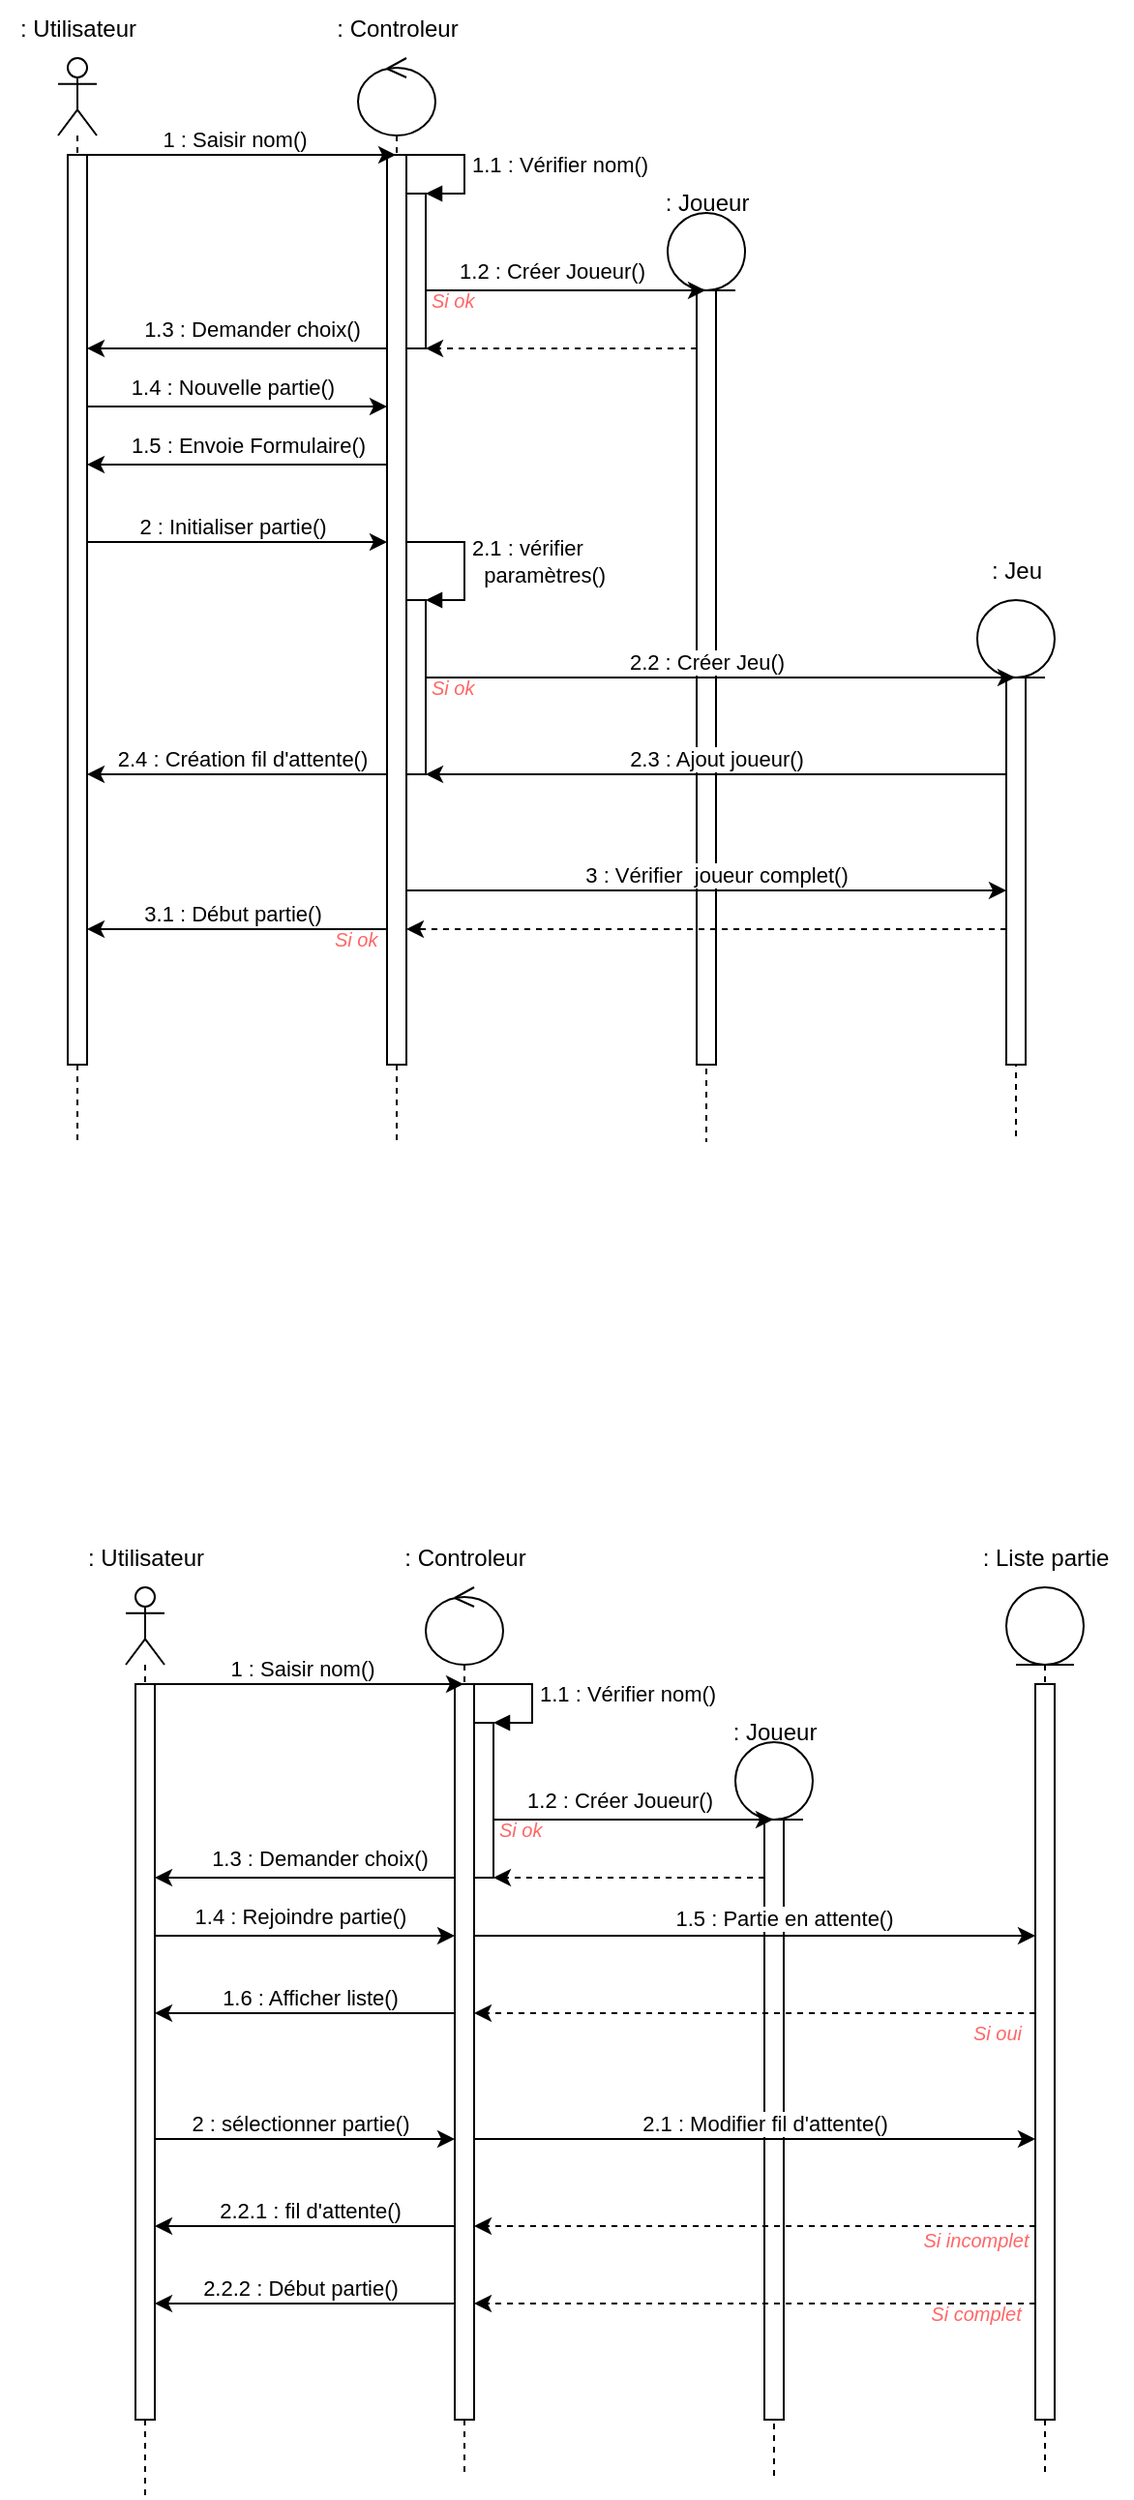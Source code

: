 <mxfile version="21.1.2" type="github">
  <diagram name="Page-1" id="2YBvvXClWsGukQMizWep">
    <mxGraphModel dx="1400" dy="784" grid="1" gridSize="10" guides="1" tooltips="1" connect="1" arrows="1" fold="1" page="1" pageScale="1" pageWidth="850" pageHeight="1100" math="0" shadow="0">
      <root>
        <mxCell id="0" />
        <mxCell id="1" parent="0" />
        <mxCell id="uVXBUryUWw3osGIclSlN-1" value="" style="shape=umlLifeline;perimeter=lifelinePerimeter;whiteSpace=wrap;html=1;container=1;dropTarget=0;collapsible=0;recursiveResize=0;outlineConnect=0;portConstraint=eastwest;newEdgeStyle={&quot;edgeStyle&quot;:&quot;elbowEdgeStyle&quot;,&quot;elbow&quot;:&quot;vertical&quot;,&quot;curved&quot;:0,&quot;rounded&quot;:0};participant=umlActor;" vertex="1" parent="1">
          <mxGeometry x="110" y="120" width="20" height="560" as="geometry" />
        </mxCell>
        <mxCell id="uVXBUryUWw3osGIclSlN-98" style="edgeStyle=elbowEdgeStyle;rounded=0;orthogonalLoop=1;jettySize=auto;html=1;elbow=vertical;curved=0;" edge="1" parent="uVXBUryUWw3osGIclSlN-1" source="uVXBUryUWw3osGIclSlN-17">
          <mxGeometry relative="1" as="geometry">
            <mxPoint x="170" y="180" as="targetPoint" />
          </mxGeometry>
        </mxCell>
        <mxCell id="uVXBUryUWw3osGIclSlN-99" value="1.4 : Nouvelle partie()" style="edgeLabel;html=1;align=center;verticalAlign=middle;resizable=0;points=[];" vertex="1" connectable="0" parent="uVXBUryUWw3osGIclSlN-98">
          <mxGeometry x="-0.54" relative="1" as="geometry">
            <mxPoint x="39" y="-10" as="offset" />
          </mxGeometry>
        </mxCell>
        <mxCell id="uVXBUryUWw3osGIclSlN-17" value="" style="html=1;points=[];perimeter=orthogonalPerimeter;outlineConnect=0;targetShapes=umlLifeline;portConstraint=eastwest;newEdgeStyle={&quot;edgeStyle&quot;:&quot;elbowEdgeStyle&quot;,&quot;elbow&quot;:&quot;vertical&quot;,&quot;curved&quot;:0,&quot;rounded&quot;:0};" vertex="1" parent="uVXBUryUWw3osGIclSlN-1">
          <mxGeometry x="5" y="50" width="10" height="470" as="geometry" />
        </mxCell>
        <mxCell id="uVXBUryUWw3osGIclSlN-2" value="" style="shape=umlLifeline;perimeter=lifelinePerimeter;whiteSpace=wrap;html=1;container=1;dropTarget=0;collapsible=0;recursiveResize=0;outlineConnect=0;portConstraint=eastwest;newEdgeStyle={&quot;edgeStyle&quot;:&quot;elbowEdgeStyle&quot;,&quot;elbow&quot;:&quot;vertical&quot;,&quot;curved&quot;:0,&quot;rounded&quot;:0};participant=umlEntity;" vertex="1" parent="1">
          <mxGeometry x="425" y="200" width="40" height="480" as="geometry" />
        </mxCell>
        <mxCell id="uVXBUryUWw3osGIclSlN-23" value="" style="html=1;points=[];perimeter=orthogonalPerimeter;outlineConnect=0;targetShapes=umlLifeline;portConstraint=eastwest;newEdgeStyle={&quot;edgeStyle&quot;:&quot;elbowEdgeStyle&quot;,&quot;elbow&quot;:&quot;vertical&quot;,&quot;curved&quot;:0,&quot;rounded&quot;:0};" vertex="1" parent="uVXBUryUWw3osGIclSlN-2">
          <mxGeometry x="15" y="40" width="10" height="400" as="geometry" />
        </mxCell>
        <mxCell id="uVXBUryUWw3osGIclSlN-3" value=": Utilisateur" style="text;html=1;align=center;verticalAlign=middle;resizable=0;points=[];autosize=1;strokeColor=none;fillColor=none;" vertex="1" parent="1">
          <mxGeometry x="80" y="90" width="80" height="30" as="geometry" />
        </mxCell>
        <mxCell id="uVXBUryUWw3osGIclSlN-4" value=": Joueur" style="text;html=1;align=center;verticalAlign=middle;resizable=0;points=[];autosize=1;strokeColor=none;fillColor=none;" vertex="1" parent="1">
          <mxGeometry x="410" y="180" width="70" height="30" as="geometry" />
        </mxCell>
        <mxCell id="uVXBUryUWw3osGIclSlN-5" value="" style="shape=umlLifeline;perimeter=lifelinePerimeter;whiteSpace=wrap;html=1;container=1;dropTarget=0;collapsible=0;recursiveResize=0;outlineConnect=0;portConstraint=eastwest;newEdgeStyle={&quot;edgeStyle&quot;:&quot;elbowEdgeStyle&quot;,&quot;elbow&quot;:&quot;vertical&quot;,&quot;curved&quot;:0,&quot;rounded&quot;:0};participant=umlEntity;" vertex="1" parent="1">
          <mxGeometry x="585" y="400" width="40" height="280" as="geometry" />
        </mxCell>
        <mxCell id="uVXBUryUWw3osGIclSlN-35" value="" style="html=1;points=[];perimeter=orthogonalPerimeter;outlineConnect=0;targetShapes=umlLifeline;portConstraint=eastwest;newEdgeStyle={&quot;edgeStyle&quot;:&quot;elbowEdgeStyle&quot;,&quot;elbow&quot;:&quot;vertical&quot;,&quot;curved&quot;:0,&quot;rounded&quot;:0};" vertex="1" parent="uVXBUryUWw3osGIclSlN-5">
          <mxGeometry x="15" y="40" width="10" height="200" as="geometry" />
        </mxCell>
        <mxCell id="uVXBUryUWw3osGIclSlN-6" value=": Jeu" style="text;html=1;align=center;verticalAlign=middle;resizable=0;points=[];autosize=1;strokeColor=none;fillColor=none;" vertex="1" parent="1">
          <mxGeometry x="580" y="370" width="50" height="30" as="geometry" />
        </mxCell>
        <mxCell id="uVXBUryUWw3osGIclSlN-9" value="" style="shape=umlLifeline;perimeter=lifelinePerimeter;whiteSpace=wrap;html=1;container=1;dropTarget=0;collapsible=0;recursiveResize=0;outlineConnect=0;portConstraint=eastwest;newEdgeStyle={&quot;edgeStyle&quot;:&quot;elbowEdgeStyle&quot;,&quot;elbow&quot;:&quot;vertical&quot;,&quot;curved&quot;:0,&quot;rounded&quot;:0};participant=umlControl;" vertex="1" parent="1">
          <mxGeometry x="265" y="120" width="40" height="560" as="geometry" />
        </mxCell>
        <mxCell id="uVXBUryUWw3osGIclSlN-18" value="" style="html=1;points=[];perimeter=orthogonalPerimeter;outlineConnect=0;targetShapes=umlLifeline;portConstraint=eastwest;newEdgeStyle={&quot;edgeStyle&quot;:&quot;elbowEdgeStyle&quot;,&quot;elbow&quot;:&quot;vertical&quot;,&quot;curved&quot;:0,&quot;rounded&quot;:0};" vertex="1" parent="uVXBUryUWw3osGIclSlN-9">
          <mxGeometry x="15" y="50" width="10" height="470" as="geometry" />
        </mxCell>
        <mxCell id="uVXBUryUWw3osGIclSlN-19" value="" style="html=1;points=[];perimeter=orthogonalPerimeter;outlineConnect=0;targetShapes=umlLifeline;portConstraint=eastwest;newEdgeStyle={&quot;edgeStyle&quot;:&quot;elbowEdgeStyle&quot;,&quot;elbow&quot;:&quot;vertical&quot;,&quot;curved&quot;:0,&quot;rounded&quot;:0};" vertex="1" parent="uVXBUryUWw3osGIclSlN-9">
          <mxGeometry x="25" y="70" width="10" height="80" as="geometry" />
        </mxCell>
        <mxCell id="uVXBUryUWw3osGIclSlN-20" value="1.1 : Vérifier nom()" style="html=1;align=left;spacingLeft=2;endArrow=block;rounded=0;edgeStyle=orthogonalEdgeStyle;curved=0;rounded=0;" edge="1" target="uVXBUryUWw3osGIclSlN-19" parent="uVXBUryUWw3osGIclSlN-9" source="uVXBUryUWw3osGIclSlN-18">
          <mxGeometry relative="1" as="geometry">
            <mxPoint x="45" y="70" as="sourcePoint" />
            <Array as="points">
              <mxPoint x="55" y="50" />
              <mxPoint x="55" y="70" />
            </Array>
          </mxGeometry>
        </mxCell>
        <mxCell id="uVXBUryUWw3osGIclSlN-31" value="" style="html=1;points=[];perimeter=orthogonalPerimeter;outlineConnect=0;targetShapes=umlLifeline;portConstraint=eastwest;newEdgeStyle={&quot;edgeStyle&quot;:&quot;elbowEdgeStyle&quot;,&quot;elbow&quot;:&quot;vertical&quot;,&quot;curved&quot;:0,&quot;rounded&quot;:0};" vertex="1" parent="uVXBUryUWw3osGIclSlN-9">
          <mxGeometry x="25" y="280" width="10" height="90" as="geometry" />
        </mxCell>
        <mxCell id="uVXBUryUWw3osGIclSlN-32" value="2.1 : vérifier &lt;br&gt;&amp;nbsp; paramètres()&amp;nbsp;" style="html=1;align=left;spacingLeft=2;endArrow=block;rounded=0;edgeStyle=orthogonalEdgeStyle;curved=0;rounded=0;" edge="1" target="uVXBUryUWw3osGIclSlN-31" parent="uVXBUryUWw3osGIclSlN-9" source="uVXBUryUWw3osGIclSlN-18">
          <mxGeometry relative="1" as="geometry">
            <mxPoint x="45" y="300" as="sourcePoint" />
            <Array as="points">
              <mxPoint x="55" y="250" />
              <mxPoint x="55" y="280" />
            </Array>
          </mxGeometry>
        </mxCell>
        <mxCell id="uVXBUryUWw3osGIclSlN-10" value=": Controleur" style="text;html=1;align=center;verticalAlign=middle;resizable=0;points=[];autosize=1;strokeColor=none;fillColor=none;" vertex="1" parent="1">
          <mxGeometry x="240" y="90" width="90" height="30" as="geometry" />
        </mxCell>
        <mxCell id="uVXBUryUWw3osGIclSlN-11" style="edgeStyle=elbowEdgeStyle;rounded=0;orthogonalLoop=1;jettySize=auto;html=1;elbow=vertical;curved=0;" edge="1" parent="1" source="uVXBUryUWw3osGIclSlN-1" target="uVXBUryUWw3osGIclSlN-9">
          <mxGeometry relative="1" as="geometry">
            <Array as="points">
              <mxPoint x="230" y="170" />
              <mxPoint x="210" y="200" />
            </Array>
          </mxGeometry>
        </mxCell>
        <mxCell id="uVXBUryUWw3osGIclSlN-14" value="1 : Saisir nom()" style="edgeLabel;html=1;align=center;verticalAlign=middle;resizable=0;points=[];" vertex="1" connectable="0" parent="uVXBUryUWw3osGIclSlN-11">
          <mxGeometry x="-0.254" y="2" relative="1" as="geometry">
            <mxPoint x="19" y="-6" as="offset" />
          </mxGeometry>
        </mxCell>
        <mxCell id="uVXBUryUWw3osGIclSlN-21" style="edgeStyle=elbowEdgeStyle;rounded=0;orthogonalLoop=1;jettySize=auto;html=1;elbow=vertical;curved=0;" edge="1" parent="1" target="uVXBUryUWw3osGIclSlN-2">
          <mxGeometry relative="1" as="geometry">
            <mxPoint x="300" y="270" as="sourcePoint" />
            <Array as="points">
              <mxPoint x="420" y="240" />
              <mxPoint x="410" y="270" />
            </Array>
          </mxGeometry>
        </mxCell>
        <mxCell id="uVXBUryUWw3osGIclSlN-22" value="1.2 : Créer Joueur()" style="edgeLabel;html=1;align=center;verticalAlign=middle;resizable=0;points=[];" vertex="1" connectable="0" parent="uVXBUryUWw3osGIclSlN-21">
          <mxGeometry x="-0.07" y="1" relative="1" as="geometry">
            <mxPoint x="14" y="-9" as="offset" />
          </mxGeometry>
        </mxCell>
        <mxCell id="uVXBUryUWw3osGIclSlN-24" style="edgeStyle=elbowEdgeStyle;rounded=0;orthogonalLoop=1;jettySize=auto;html=1;elbow=vertical;curved=0;dashed=1;" edge="1" parent="1" source="uVXBUryUWw3osGIclSlN-23" target="uVXBUryUWw3osGIclSlN-19">
          <mxGeometry relative="1" as="geometry">
            <mxPoint x="300" y="300" as="targetPoint" />
            <Array as="points">
              <mxPoint x="390" y="270" />
              <mxPoint x="340" y="290" />
              <mxPoint x="380" y="300" />
              <mxPoint x="370" y="290" />
              <mxPoint x="340" y="300" />
              <mxPoint x="350" y="300" />
            </Array>
          </mxGeometry>
        </mxCell>
        <mxCell id="uVXBUryUWw3osGIclSlN-27" style="edgeStyle=elbowEdgeStyle;rounded=0;orthogonalLoop=1;jettySize=auto;html=1;elbow=vertical;curved=0;" edge="1" parent="1" source="uVXBUryUWw3osGIclSlN-18" target="uVXBUryUWw3osGIclSlN-17">
          <mxGeometry relative="1" as="geometry">
            <Array as="points">
              <mxPoint x="220" y="330" />
              <mxPoint x="270" y="340" />
              <mxPoint x="210" y="330" />
              <mxPoint x="200" y="310" />
              <mxPoint x="170" y="310" />
            </Array>
          </mxGeometry>
        </mxCell>
        <mxCell id="uVXBUryUWw3osGIclSlN-40" value="1.5 : Envoie Formulaire()" style="edgeLabel;html=1;align=center;verticalAlign=middle;resizable=0;points=[];" vertex="1" connectable="0" parent="uVXBUryUWw3osGIclSlN-27">
          <mxGeometry x="-0.252" y="2" relative="1" as="geometry">
            <mxPoint x="-14" y="-12" as="offset" />
          </mxGeometry>
        </mxCell>
        <mxCell id="uVXBUryUWw3osGIclSlN-29" style="edgeStyle=elbowEdgeStyle;rounded=0;orthogonalLoop=1;jettySize=auto;html=1;elbow=vertical;curved=0;" edge="1" parent="1" source="uVXBUryUWw3osGIclSlN-17" target="uVXBUryUWw3osGIclSlN-18">
          <mxGeometry relative="1" as="geometry">
            <Array as="points">
              <mxPoint x="210" y="370" />
            </Array>
          </mxGeometry>
        </mxCell>
        <mxCell id="uVXBUryUWw3osGIclSlN-30" value="2 : Initialiser partie()" style="edgeLabel;html=1;align=center;verticalAlign=middle;resizable=0;points=[];" vertex="1" connectable="0" parent="uVXBUryUWw3osGIclSlN-29">
          <mxGeometry x="-0.11" y="4" relative="1" as="geometry">
            <mxPoint x="6" y="-4" as="offset" />
          </mxGeometry>
        </mxCell>
        <mxCell id="uVXBUryUWw3osGIclSlN-33" value="&lt;font style=&quot;font-size: 10px;&quot;&gt;&lt;i&gt;Si ok&amp;nbsp;&lt;/i&gt;&lt;/font&gt;" style="text;html=1;align=center;verticalAlign=middle;resizable=0;points=[];autosize=1;strokeColor=none;fillColor=none;fontColor=#FF6666;" vertex="1" parent="1">
          <mxGeometry x="290" y="230" width="50" height="30" as="geometry" />
        </mxCell>
        <mxCell id="uVXBUryUWw3osGIclSlN-34" style="edgeStyle=elbowEdgeStyle;rounded=0;orthogonalLoop=1;jettySize=auto;html=1;elbow=vertical;curved=0;" edge="1" parent="1" source="uVXBUryUWw3osGIclSlN-31" target="uVXBUryUWw3osGIclSlN-5">
          <mxGeometry relative="1" as="geometry">
            <Array as="points">
              <mxPoint x="430" y="440" />
            </Array>
          </mxGeometry>
        </mxCell>
        <mxCell id="uVXBUryUWw3osGIclSlN-37" value="2.2 : Créer Jeu()" style="edgeLabel;html=1;align=center;verticalAlign=middle;resizable=0;points=[];" vertex="1" connectable="0" parent="uVXBUryUWw3osGIclSlN-34">
          <mxGeometry x="-0.337" y="4" relative="1" as="geometry">
            <mxPoint x="44" y="-4" as="offset" />
          </mxGeometry>
        </mxCell>
        <mxCell id="uVXBUryUWw3osGIclSlN-36" value="&lt;font style=&quot;font-size: 10px;&quot;&gt;&lt;i&gt;Si ok&amp;nbsp;&lt;/i&gt;&lt;/font&gt;" style="text;html=1;align=center;verticalAlign=middle;resizable=0;points=[];autosize=1;strokeColor=none;fillColor=none;fontColor=#FF6666;" vertex="1" parent="1">
          <mxGeometry x="290" y="430" width="50" height="30" as="geometry" />
        </mxCell>
        <mxCell id="uVXBUryUWw3osGIclSlN-39" style="edgeStyle=elbowEdgeStyle;rounded=0;orthogonalLoop=1;jettySize=auto;html=1;elbow=vertical;curved=0;" edge="1" parent="1" source="uVXBUryUWw3osGIclSlN-18" target="uVXBUryUWw3osGIclSlN-17">
          <mxGeometry relative="1" as="geometry">
            <mxPoint x="160" y="510" as="targetPoint" />
            <Array as="points">
              <mxPoint x="210" y="490" />
            </Array>
          </mxGeometry>
        </mxCell>
        <mxCell id="uVXBUryUWw3osGIclSlN-47" value="2.4 : Création fil d&#39;attente()" style="edgeLabel;html=1;align=center;verticalAlign=middle;resizable=0;points=[];" vertex="1" connectable="0" parent="uVXBUryUWw3osGIclSlN-39">
          <mxGeometry x="0.419" y="3" relative="1" as="geometry">
            <mxPoint x="35" y="-11" as="offset" />
          </mxGeometry>
        </mxCell>
        <mxCell id="uVXBUryUWw3osGIclSlN-44" style="edgeStyle=elbowEdgeStyle;rounded=0;orthogonalLoop=1;jettySize=auto;html=1;elbow=vertical;curved=0;entryX=1;entryY=1;entryDx=0;entryDy=0;entryPerimeter=0;" edge="1" parent="1" source="uVXBUryUWw3osGIclSlN-35" target="uVXBUryUWw3osGIclSlN-31">
          <mxGeometry relative="1" as="geometry">
            <Array as="points">
              <mxPoint x="530" y="490" />
            </Array>
          </mxGeometry>
        </mxCell>
        <mxCell id="uVXBUryUWw3osGIclSlN-45" value="2.3 : Ajout joueur()" style="edgeLabel;html=1;align=center;verticalAlign=middle;resizable=0;points=[];" vertex="1" connectable="0" parent="uVXBUryUWw3osGIclSlN-44">
          <mxGeometry x="-0.253" y="-2" relative="1" as="geometry">
            <mxPoint x="-38" y="-6" as="offset" />
          </mxGeometry>
        </mxCell>
        <mxCell id="uVXBUryUWw3osGIclSlN-49" style="edgeStyle=elbowEdgeStyle;rounded=0;orthogonalLoop=1;jettySize=auto;html=1;elbow=vertical;curved=0;" edge="1" parent="1" source="uVXBUryUWw3osGIclSlN-18">
          <mxGeometry relative="1" as="geometry">
            <mxPoint x="600" y="550" as="targetPoint" />
            <Array as="points">
              <mxPoint x="500" y="550" />
            </Array>
          </mxGeometry>
        </mxCell>
        <mxCell id="uVXBUryUWw3osGIclSlN-50" value="3 : Vérifier&amp;nbsp; joueur complet()" style="edgeLabel;html=1;align=center;verticalAlign=middle;resizable=0;points=[];" vertex="1" connectable="0" parent="uVXBUryUWw3osGIclSlN-49">
          <mxGeometry x="0.249" y="2" relative="1" as="geometry">
            <mxPoint x="-34" y="-6" as="offset" />
          </mxGeometry>
        </mxCell>
        <mxCell id="uVXBUryUWw3osGIclSlN-51" style="edgeStyle=elbowEdgeStyle;rounded=0;orthogonalLoop=1;jettySize=auto;html=1;elbow=vertical;curved=0;dashed=1;" edge="1" parent="1" source="uVXBUryUWw3osGIclSlN-35" target="uVXBUryUWw3osGIclSlN-18">
          <mxGeometry relative="1" as="geometry">
            <mxPoint x="320" y="610" as="targetPoint" />
            <Array as="points">
              <mxPoint x="560" y="570" />
              <mxPoint x="530" y="580" />
              <mxPoint x="440" y="610" />
            </Array>
          </mxGeometry>
        </mxCell>
        <mxCell id="uVXBUryUWw3osGIclSlN-53" style="edgeStyle=elbowEdgeStyle;rounded=0;orthogonalLoop=1;jettySize=auto;html=1;elbow=vertical;curved=0;" edge="1" parent="1" source="uVXBUryUWw3osGIclSlN-18" target="uVXBUryUWw3osGIclSlN-17">
          <mxGeometry relative="1" as="geometry">
            <mxPoint x="130" y="570" as="targetPoint" />
            <Array as="points">
              <mxPoint x="210" y="570" />
            </Array>
          </mxGeometry>
        </mxCell>
        <mxCell id="uVXBUryUWw3osGIclSlN-54" value="3.1 : Début partie()" style="edgeLabel;html=1;align=center;verticalAlign=middle;resizable=0;points=[];" vertex="1" connectable="0" parent="uVXBUryUWw3osGIclSlN-53">
          <mxGeometry x="0.166" y="3" relative="1" as="geometry">
            <mxPoint x="10" y="-11" as="offset" />
          </mxGeometry>
        </mxCell>
        <mxCell id="uVXBUryUWw3osGIclSlN-55" value="&lt;font style=&quot;font-size: 10px;&quot;&gt;&lt;i&gt;Si ok&amp;nbsp;&lt;/i&gt;&lt;/font&gt;" style="text;html=1;align=center;verticalAlign=middle;resizable=0;points=[];autosize=1;strokeColor=none;fillColor=none;fontColor=#FF6666;" vertex="1" parent="1">
          <mxGeometry x="240" y="560" width="50" height="30" as="geometry" />
        </mxCell>
        <mxCell id="uVXBUryUWw3osGIclSlN-96" style="edgeStyle=elbowEdgeStyle;rounded=0;orthogonalLoop=1;jettySize=auto;html=1;elbow=vertical;curved=0;" edge="1" parent="1" target="uVXBUryUWw3osGIclSlN-17">
          <mxGeometry relative="1" as="geometry">
            <mxPoint x="280" y="310" as="sourcePoint" />
            <Array as="points">
              <mxPoint x="200" y="270" />
              <mxPoint x="240" y="310" />
            </Array>
          </mxGeometry>
        </mxCell>
        <mxCell id="uVXBUryUWw3osGIclSlN-97" value="1.3 : Demander choix()" style="edgeLabel;html=1;align=center;verticalAlign=middle;resizable=0;points=[];" vertex="1" connectable="0" parent="uVXBUryUWw3osGIclSlN-96">
          <mxGeometry x="0.111" y="2" relative="1" as="geometry">
            <mxPoint x="-2" y="-12" as="offset" />
          </mxGeometry>
        </mxCell>
        <mxCell id="uVXBUryUWw3osGIclSlN-100" value="" style="shape=umlLifeline;perimeter=lifelinePerimeter;whiteSpace=wrap;html=1;container=1;dropTarget=0;collapsible=0;recursiveResize=0;outlineConnect=0;portConstraint=eastwest;newEdgeStyle={&quot;edgeStyle&quot;:&quot;elbowEdgeStyle&quot;,&quot;elbow&quot;:&quot;vertical&quot;,&quot;curved&quot;:0,&quot;rounded&quot;:0};participant=umlActor;" vertex="1" parent="1">
          <mxGeometry x="145" y="910" width="20" height="470" as="geometry" />
        </mxCell>
        <mxCell id="uVXBUryUWw3osGIclSlN-101" style="edgeStyle=elbowEdgeStyle;rounded=0;orthogonalLoop=1;jettySize=auto;html=1;elbow=vertical;curved=0;" edge="1" parent="uVXBUryUWw3osGIclSlN-100" source="uVXBUryUWw3osGIclSlN-103">
          <mxGeometry relative="1" as="geometry">
            <mxPoint x="170" y="180" as="targetPoint" />
          </mxGeometry>
        </mxCell>
        <mxCell id="uVXBUryUWw3osGIclSlN-102" value="1.4 : Rejoindre partie()" style="edgeLabel;html=1;align=center;verticalAlign=middle;resizable=0;points=[];" vertex="1" connectable="0" parent="uVXBUryUWw3osGIclSlN-101">
          <mxGeometry x="-0.54" relative="1" as="geometry">
            <mxPoint x="39" y="-10" as="offset" />
          </mxGeometry>
        </mxCell>
        <mxCell id="uVXBUryUWw3osGIclSlN-103" value="" style="html=1;points=[];perimeter=orthogonalPerimeter;outlineConnect=0;targetShapes=umlLifeline;portConstraint=eastwest;newEdgeStyle={&quot;edgeStyle&quot;:&quot;elbowEdgeStyle&quot;,&quot;elbow&quot;:&quot;vertical&quot;,&quot;curved&quot;:0,&quot;rounded&quot;:0};" vertex="1" parent="uVXBUryUWw3osGIclSlN-100">
          <mxGeometry x="5" y="50" width="10" height="380" as="geometry" />
        </mxCell>
        <mxCell id="uVXBUryUWw3osGIclSlN-104" value="" style="shape=umlLifeline;perimeter=lifelinePerimeter;whiteSpace=wrap;html=1;container=1;dropTarget=0;collapsible=0;recursiveResize=0;outlineConnect=0;portConstraint=eastwest;newEdgeStyle={&quot;edgeStyle&quot;:&quot;elbowEdgeStyle&quot;,&quot;elbow&quot;:&quot;vertical&quot;,&quot;curved&quot;:0,&quot;rounded&quot;:0};participant=umlEntity;" vertex="1" parent="1">
          <mxGeometry x="460" y="990" width="40" height="380" as="geometry" />
        </mxCell>
        <mxCell id="uVXBUryUWw3osGIclSlN-105" value="" style="html=1;points=[];perimeter=orthogonalPerimeter;outlineConnect=0;targetShapes=umlLifeline;portConstraint=eastwest;newEdgeStyle={&quot;edgeStyle&quot;:&quot;elbowEdgeStyle&quot;,&quot;elbow&quot;:&quot;vertical&quot;,&quot;curved&quot;:0,&quot;rounded&quot;:0};" vertex="1" parent="uVXBUryUWw3osGIclSlN-104">
          <mxGeometry x="15" y="40" width="10" height="310" as="geometry" />
        </mxCell>
        <mxCell id="uVXBUryUWw3osGIclSlN-106" value=": Utilisateur" style="text;html=1;align=center;verticalAlign=middle;resizable=0;points=[];autosize=1;strokeColor=none;fillColor=none;" vertex="1" parent="1">
          <mxGeometry x="115" y="880" width="80" height="30" as="geometry" />
        </mxCell>
        <mxCell id="uVXBUryUWw3osGIclSlN-107" value=": Joueur" style="text;html=1;align=center;verticalAlign=middle;resizable=0;points=[];autosize=1;strokeColor=none;fillColor=none;" vertex="1" parent="1">
          <mxGeometry x="445" y="970" width="70" height="30" as="geometry" />
        </mxCell>
        <mxCell id="uVXBUryUWw3osGIclSlN-108" value="" style="shape=umlLifeline;perimeter=lifelinePerimeter;whiteSpace=wrap;html=1;container=1;dropTarget=0;collapsible=0;recursiveResize=0;outlineConnect=0;portConstraint=eastwest;newEdgeStyle={&quot;edgeStyle&quot;:&quot;elbowEdgeStyle&quot;,&quot;elbow&quot;:&quot;vertical&quot;,&quot;curved&quot;:0,&quot;rounded&quot;:0};participant=umlEntity;" vertex="1" parent="1">
          <mxGeometry x="600" y="910" width="40" height="460" as="geometry" />
        </mxCell>
        <mxCell id="uVXBUryUWw3osGIclSlN-109" value="" style="html=1;points=[];perimeter=orthogonalPerimeter;outlineConnect=0;targetShapes=umlLifeline;portConstraint=eastwest;newEdgeStyle={&quot;edgeStyle&quot;:&quot;elbowEdgeStyle&quot;,&quot;elbow&quot;:&quot;vertical&quot;,&quot;curved&quot;:0,&quot;rounded&quot;:0};" vertex="1" parent="uVXBUryUWw3osGIclSlN-108">
          <mxGeometry x="15" y="50" width="10" height="380" as="geometry" />
        </mxCell>
        <mxCell id="uVXBUryUWw3osGIclSlN-110" value=": Liste partie" style="text;html=1;align=center;verticalAlign=middle;resizable=0;points=[];autosize=1;strokeColor=none;fillColor=none;" vertex="1" parent="1">
          <mxGeometry x="575" y="880" width="90" height="30" as="geometry" />
        </mxCell>
        <mxCell id="uVXBUryUWw3osGIclSlN-111" value="" style="shape=umlLifeline;perimeter=lifelinePerimeter;whiteSpace=wrap;html=1;container=1;dropTarget=0;collapsible=0;recursiveResize=0;outlineConnect=0;portConstraint=eastwest;newEdgeStyle={&quot;edgeStyle&quot;:&quot;elbowEdgeStyle&quot;,&quot;elbow&quot;:&quot;vertical&quot;,&quot;curved&quot;:0,&quot;rounded&quot;:0};participant=umlControl;" vertex="1" parent="1">
          <mxGeometry x="300" y="910" width="40" height="460" as="geometry" />
        </mxCell>
        <mxCell id="uVXBUryUWw3osGIclSlN-112" value="" style="html=1;points=[];perimeter=orthogonalPerimeter;outlineConnect=0;targetShapes=umlLifeline;portConstraint=eastwest;newEdgeStyle={&quot;edgeStyle&quot;:&quot;elbowEdgeStyle&quot;,&quot;elbow&quot;:&quot;vertical&quot;,&quot;curved&quot;:0,&quot;rounded&quot;:0};" vertex="1" parent="uVXBUryUWw3osGIclSlN-111">
          <mxGeometry x="15" y="50" width="10" height="380" as="geometry" />
        </mxCell>
        <mxCell id="uVXBUryUWw3osGIclSlN-113" value="" style="html=1;points=[];perimeter=orthogonalPerimeter;outlineConnect=0;targetShapes=umlLifeline;portConstraint=eastwest;newEdgeStyle={&quot;edgeStyle&quot;:&quot;elbowEdgeStyle&quot;,&quot;elbow&quot;:&quot;vertical&quot;,&quot;curved&quot;:0,&quot;rounded&quot;:0};" vertex="1" parent="uVXBUryUWw3osGIclSlN-111">
          <mxGeometry x="25" y="70" width="10" height="80" as="geometry" />
        </mxCell>
        <mxCell id="uVXBUryUWw3osGIclSlN-114" value="1.1 : Vérifier nom()" style="html=1;align=left;spacingLeft=2;endArrow=block;rounded=0;edgeStyle=orthogonalEdgeStyle;curved=0;rounded=0;" edge="1" parent="uVXBUryUWw3osGIclSlN-111" source="uVXBUryUWw3osGIclSlN-112" target="uVXBUryUWw3osGIclSlN-113">
          <mxGeometry relative="1" as="geometry">
            <mxPoint x="45" y="70" as="sourcePoint" />
            <Array as="points">
              <mxPoint x="55" y="50" />
              <mxPoint x="55" y="70" />
            </Array>
          </mxGeometry>
        </mxCell>
        <mxCell id="uVXBUryUWw3osGIclSlN-117" value=": Controleur" style="text;html=1;align=center;verticalAlign=middle;resizable=0;points=[];autosize=1;strokeColor=none;fillColor=none;" vertex="1" parent="1">
          <mxGeometry x="275" y="880" width="90" height="30" as="geometry" />
        </mxCell>
        <mxCell id="uVXBUryUWw3osGIclSlN-118" style="edgeStyle=elbowEdgeStyle;rounded=0;orthogonalLoop=1;jettySize=auto;html=1;elbow=vertical;curved=0;" edge="1" parent="1" source="uVXBUryUWw3osGIclSlN-100" target="uVXBUryUWw3osGIclSlN-111">
          <mxGeometry relative="1" as="geometry">
            <Array as="points">
              <mxPoint x="265" y="960" />
              <mxPoint x="245" y="990" />
            </Array>
          </mxGeometry>
        </mxCell>
        <mxCell id="uVXBUryUWw3osGIclSlN-119" value="1 : Saisir nom()" style="edgeLabel;html=1;align=center;verticalAlign=middle;resizable=0;points=[];" vertex="1" connectable="0" parent="uVXBUryUWw3osGIclSlN-118">
          <mxGeometry x="-0.254" y="2" relative="1" as="geometry">
            <mxPoint x="19" y="-6" as="offset" />
          </mxGeometry>
        </mxCell>
        <mxCell id="uVXBUryUWw3osGIclSlN-120" style="edgeStyle=elbowEdgeStyle;rounded=0;orthogonalLoop=1;jettySize=auto;html=1;elbow=vertical;curved=0;" edge="1" parent="1" target="uVXBUryUWw3osGIclSlN-104">
          <mxGeometry relative="1" as="geometry">
            <mxPoint x="335" y="1060" as="sourcePoint" />
            <Array as="points">
              <mxPoint x="455" y="1030" />
              <mxPoint x="445" y="1060" />
            </Array>
          </mxGeometry>
        </mxCell>
        <mxCell id="uVXBUryUWw3osGIclSlN-121" value="1.2 : Créer Joueur()" style="edgeLabel;html=1;align=center;verticalAlign=middle;resizable=0;points=[];" vertex="1" connectable="0" parent="uVXBUryUWw3osGIclSlN-120">
          <mxGeometry x="-0.07" y="1" relative="1" as="geometry">
            <mxPoint x="14" y="-9" as="offset" />
          </mxGeometry>
        </mxCell>
        <mxCell id="uVXBUryUWw3osGIclSlN-122" style="edgeStyle=elbowEdgeStyle;rounded=0;orthogonalLoop=1;jettySize=auto;html=1;elbow=vertical;curved=0;dashed=1;" edge="1" parent="1" source="uVXBUryUWw3osGIclSlN-105" target="uVXBUryUWw3osGIclSlN-113">
          <mxGeometry relative="1" as="geometry">
            <mxPoint x="335" y="1090" as="targetPoint" />
            <Array as="points">
              <mxPoint x="425" y="1060" />
              <mxPoint x="375" y="1080" />
              <mxPoint x="415" y="1090" />
              <mxPoint x="405" y="1080" />
              <mxPoint x="375" y="1090" />
              <mxPoint x="385" y="1090" />
            </Array>
          </mxGeometry>
        </mxCell>
        <mxCell id="uVXBUryUWw3osGIclSlN-127" value="&lt;font style=&quot;font-size: 10px;&quot;&gt;&lt;i&gt;Si ok&amp;nbsp;&lt;/i&gt;&lt;/font&gt;" style="text;html=1;align=center;verticalAlign=middle;resizable=0;points=[];autosize=1;strokeColor=none;fillColor=none;fontColor=#FF6666;" vertex="1" parent="1">
          <mxGeometry x="325" y="1020" width="50" height="30" as="geometry" />
        </mxCell>
        <mxCell id="uVXBUryUWw3osGIclSlN-131" style="edgeStyle=elbowEdgeStyle;rounded=0;orthogonalLoop=1;jettySize=auto;html=1;elbow=vertical;curved=0;" edge="1" parent="1" source="uVXBUryUWw3osGIclSlN-112" target="uVXBUryUWw3osGIclSlN-103">
          <mxGeometry relative="1" as="geometry">
            <mxPoint x="195" y="1300" as="targetPoint" />
            <Array as="points">
              <mxPoint x="270" y="1240" />
              <mxPoint x="245" y="1280" />
            </Array>
          </mxGeometry>
        </mxCell>
        <mxCell id="uVXBUryUWw3osGIclSlN-132" value="2.2.1 : fil d&#39;attente()" style="edgeLabel;html=1;align=center;verticalAlign=middle;resizable=0;points=[];" vertex="1" connectable="0" parent="uVXBUryUWw3osGIclSlN-131">
          <mxGeometry x="0.419" y="3" relative="1" as="geometry">
            <mxPoint x="35" y="-11" as="offset" />
          </mxGeometry>
        </mxCell>
        <mxCell id="uVXBUryUWw3osGIclSlN-138" style="edgeStyle=elbowEdgeStyle;rounded=0;orthogonalLoop=1;jettySize=auto;html=1;elbow=vertical;curved=0;" edge="1" parent="1" source="uVXBUryUWw3osGIclSlN-112" target="uVXBUryUWw3osGIclSlN-103">
          <mxGeometry relative="1" as="geometry">
            <mxPoint x="165" y="1360" as="targetPoint" />
            <Array as="points">
              <mxPoint x="260" y="1280" />
            </Array>
          </mxGeometry>
        </mxCell>
        <mxCell id="uVXBUryUWw3osGIclSlN-139" value="2.2.2 : Début partie()" style="edgeLabel;html=1;align=center;verticalAlign=middle;resizable=0;points=[];" vertex="1" connectable="0" parent="uVXBUryUWw3osGIclSlN-138">
          <mxGeometry x="0.166" y="3" relative="1" as="geometry">
            <mxPoint x="10" y="-11" as="offset" />
          </mxGeometry>
        </mxCell>
        <mxCell id="uVXBUryUWw3osGIclSlN-141" style="edgeStyle=elbowEdgeStyle;rounded=0;orthogonalLoop=1;jettySize=auto;html=1;elbow=vertical;curved=0;" edge="1" parent="1" target="uVXBUryUWw3osGIclSlN-103">
          <mxGeometry relative="1" as="geometry">
            <mxPoint x="315" y="1100" as="sourcePoint" />
            <Array as="points">
              <mxPoint x="235" y="1060" />
              <mxPoint x="275" y="1100" />
            </Array>
          </mxGeometry>
        </mxCell>
        <mxCell id="uVXBUryUWw3osGIclSlN-142" value="1.3 : Demander choix()" style="edgeLabel;html=1;align=center;verticalAlign=middle;resizable=0;points=[];" vertex="1" connectable="0" parent="uVXBUryUWw3osGIclSlN-141">
          <mxGeometry x="0.111" y="2" relative="1" as="geometry">
            <mxPoint x="-2" y="-12" as="offset" />
          </mxGeometry>
        </mxCell>
        <mxCell id="uVXBUryUWw3osGIclSlN-143" style="edgeStyle=elbowEdgeStyle;rounded=0;orthogonalLoop=1;jettySize=auto;html=1;elbow=vertical;curved=0;" edge="1" parent="1" source="uVXBUryUWw3osGIclSlN-112" target="uVXBUryUWw3osGIclSlN-109">
          <mxGeometry relative="1" as="geometry">
            <Array as="points">
              <mxPoint x="520" y="1090" />
            </Array>
          </mxGeometry>
        </mxCell>
        <mxCell id="uVXBUryUWw3osGIclSlN-144" value="1.5 : Partie en attente()" style="edgeLabel;html=1;align=center;verticalAlign=middle;resizable=0;points=[];" vertex="1" connectable="0" parent="uVXBUryUWw3osGIclSlN-143">
          <mxGeometry x="0.204" y="-1" relative="1" as="geometry">
            <mxPoint x="-15" y="-10" as="offset" />
          </mxGeometry>
        </mxCell>
        <mxCell id="uVXBUryUWw3osGIclSlN-145" style="edgeStyle=elbowEdgeStyle;rounded=0;orthogonalLoop=1;jettySize=auto;html=1;elbow=vertical;curved=0;dashed=1;" edge="1" parent="1" source="uVXBUryUWw3osGIclSlN-109" target="uVXBUryUWw3osGIclSlN-112">
          <mxGeometry relative="1" as="geometry">
            <mxPoint x="330" y="1120" as="targetPoint" />
            <Array as="points">
              <mxPoint x="480" y="1130" />
            </Array>
          </mxGeometry>
        </mxCell>
        <mxCell id="uVXBUryUWw3osGIclSlN-146" value="&lt;font style=&quot;font-size: 10px;&quot;&gt;&lt;i&gt;Si oui&lt;/i&gt;&lt;/font&gt;" style="text;html=1;align=center;verticalAlign=middle;resizable=0;points=[];autosize=1;strokeColor=none;fillColor=none;fontColor=#FF6666;" vertex="1" parent="1">
          <mxGeometry x="570" y="1125" width="50" height="30" as="geometry" />
        </mxCell>
        <mxCell id="uVXBUryUWw3osGIclSlN-148" style="edgeStyle=elbowEdgeStyle;rounded=0;orthogonalLoop=1;jettySize=auto;html=1;elbow=vertical;curved=0;" edge="1" parent="1" source="uVXBUryUWw3osGIclSlN-112" target="uVXBUryUWw3osGIclSlN-103">
          <mxGeometry relative="1" as="geometry">
            <Array as="points">
              <mxPoint x="220" y="1130" />
            </Array>
          </mxGeometry>
        </mxCell>
        <mxCell id="uVXBUryUWw3osGIclSlN-149" value="1.6 : Afficher liste()" style="edgeLabel;html=1;align=center;verticalAlign=middle;resizable=0;points=[];" vertex="1" connectable="0" parent="uVXBUryUWw3osGIclSlN-148">
          <mxGeometry x="-0.213" y="1" relative="1" as="geometry">
            <mxPoint x="-14" y="-9" as="offset" />
          </mxGeometry>
        </mxCell>
        <mxCell id="uVXBUryUWw3osGIclSlN-150" style="edgeStyle=elbowEdgeStyle;rounded=0;orthogonalLoop=1;jettySize=auto;html=1;elbow=vertical;curved=0;" edge="1" parent="1" source="uVXBUryUWw3osGIclSlN-103" target="uVXBUryUWw3osGIclSlN-112">
          <mxGeometry relative="1" as="geometry">
            <mxPoint x="310" y="1195" as="targetPoint" />
            <Array as="points">
              <mxPoint x="240" y="1195" />
              <mxPoint x="260" y="1180" />
            </Array>
          </mxGeometry>
        </mxCell>
        <mxCell id="uVXBUryUWw3osGIclSlN-151" value="2 : sélectionner partie()" style="edgeLabel;html=1;align=center;verticalAlign=middle;resizable=0;points=[];" vertex="1" connectable="0" parent="uVXBUryUWw3osGIclSlN-150">
          <mxGeometry x="-0.098" y="3" relative="1" as="geometry">
            <mxPoint x="5" y="-5" as="offset" />
          </mxGeometry>
        </mxCell>
        <mxCell id="uVXBUryUWw3osGIclSlN-154" style="edgeStyle=elbowEdgeStyle;rounded=0;orthogonalLoop=1;jettySize=auto;html=1;elbow=vertical;curved=0;" edge="1" parent="1" source="uVXBUryUWw3osGIclSlN-112" target="uVXBUryUWw3osGIclSlN-109">
          <mxGeometry relative="1" as="geometry">
            <mxPoint x="610" y="1170" as="targetPoint" />
            <Array as="points">
              <mxPoint x="490" y="1195" />
            </Array>
          </mxGeometry>
        </mxCell>
        <mxCell id="uVXBUryUWw3osGIclSlN-156" value="2.1 : Modifier fil d&#39;attente()" style="edgeLabel;html=1;align=center;verticalAlign=middle;resizable=0;points=[];" vertex="1" connectable="0" parent="uVXBUryUWw3osGIclSlN-154">
          <mxGeometry x="-0.278" y="-1" relative="1" as="geometry">
            <mxPoint x="45" y="-9" as="offset" />
          </mxGeometry>
        </mxCell>
        <mxCell id="uVXBUryUWw3osGIclSlN-157" style="edgeStyle=elbowEdgeStyle;rounded=0;orthogonalLoop=1;jettySize=auto;html=1;elbow=vertical;curved=0;dashed=1;" edge="1" parent="1" source="uVXBUryUWw3osGIclSlN-109" target="uVXBUryUWw3osGIclSlN-112">
          <mxGeometry relative="1" as="geometry">
            <Array as="points">
              <mxPoint x="490" y="1240" />
            </Array>
          </mxGeometry>
        </mxCell>
        <mxCell id="uVXBUryUWw3osGIclSlN-158" value="&lt;span style=&quot;font-size: 10px;&quot;&gt;&lt;i&gt;Si incomplet&lt;/i&gt;&lt;/span&gt;" style="text;html=1;align=center;verticalAlign=middle;resizable=0;points=[];autosize=1;strokeColor=none;fillColor=none;fontColor=#FF6666;" vertex="1" parent="1">
          <mxGeometry x="544" y="1232" width="80" height="30" as="geometry" />
        </mxCell>
        <mxCell id="uVXBUryUWw3osGIclSlN-159" style="edgeStyle=elbowEdgeStyle;rounded=0;orthogonalLoop=1;jettySize=auto;html=1;elbow=vertical;curved=0;dashed=1;" edge="1" parent="1">
          <mxGeometry relative="1" as="geometry">
            <mxPoint x="615" y="1280" as="sourcePoint" />
            <mxPoint x="325" y="1280" as="targetPoint" />
            <Array as="points">
              <mxPoint x="490" y="1280" />
            </Array>
          </mxGeometry>
        </mxCell>
        <mxCell id="uVXBUryUWw3osGIclSlN-160" value="&lt;span style=&quot;font-size: 10px;&quot;&gt;&lt;i&gt;Si complet&lt;/i&gt;&lt;/span&gt;" style="text;html=1;align=center;verticalAlign=middle;resizable=0;points=[];autosize=1;strokeColor=none;fillColor=none;fontColor=#FF6666;" vertex="1" parent="1">
          <mxGeometry x="549" y="1270" width="70" height="30" as="geometry" />
        </mxCell>
      </root>
    </mxGraphModel>
  </diagram>
</mxfile>
